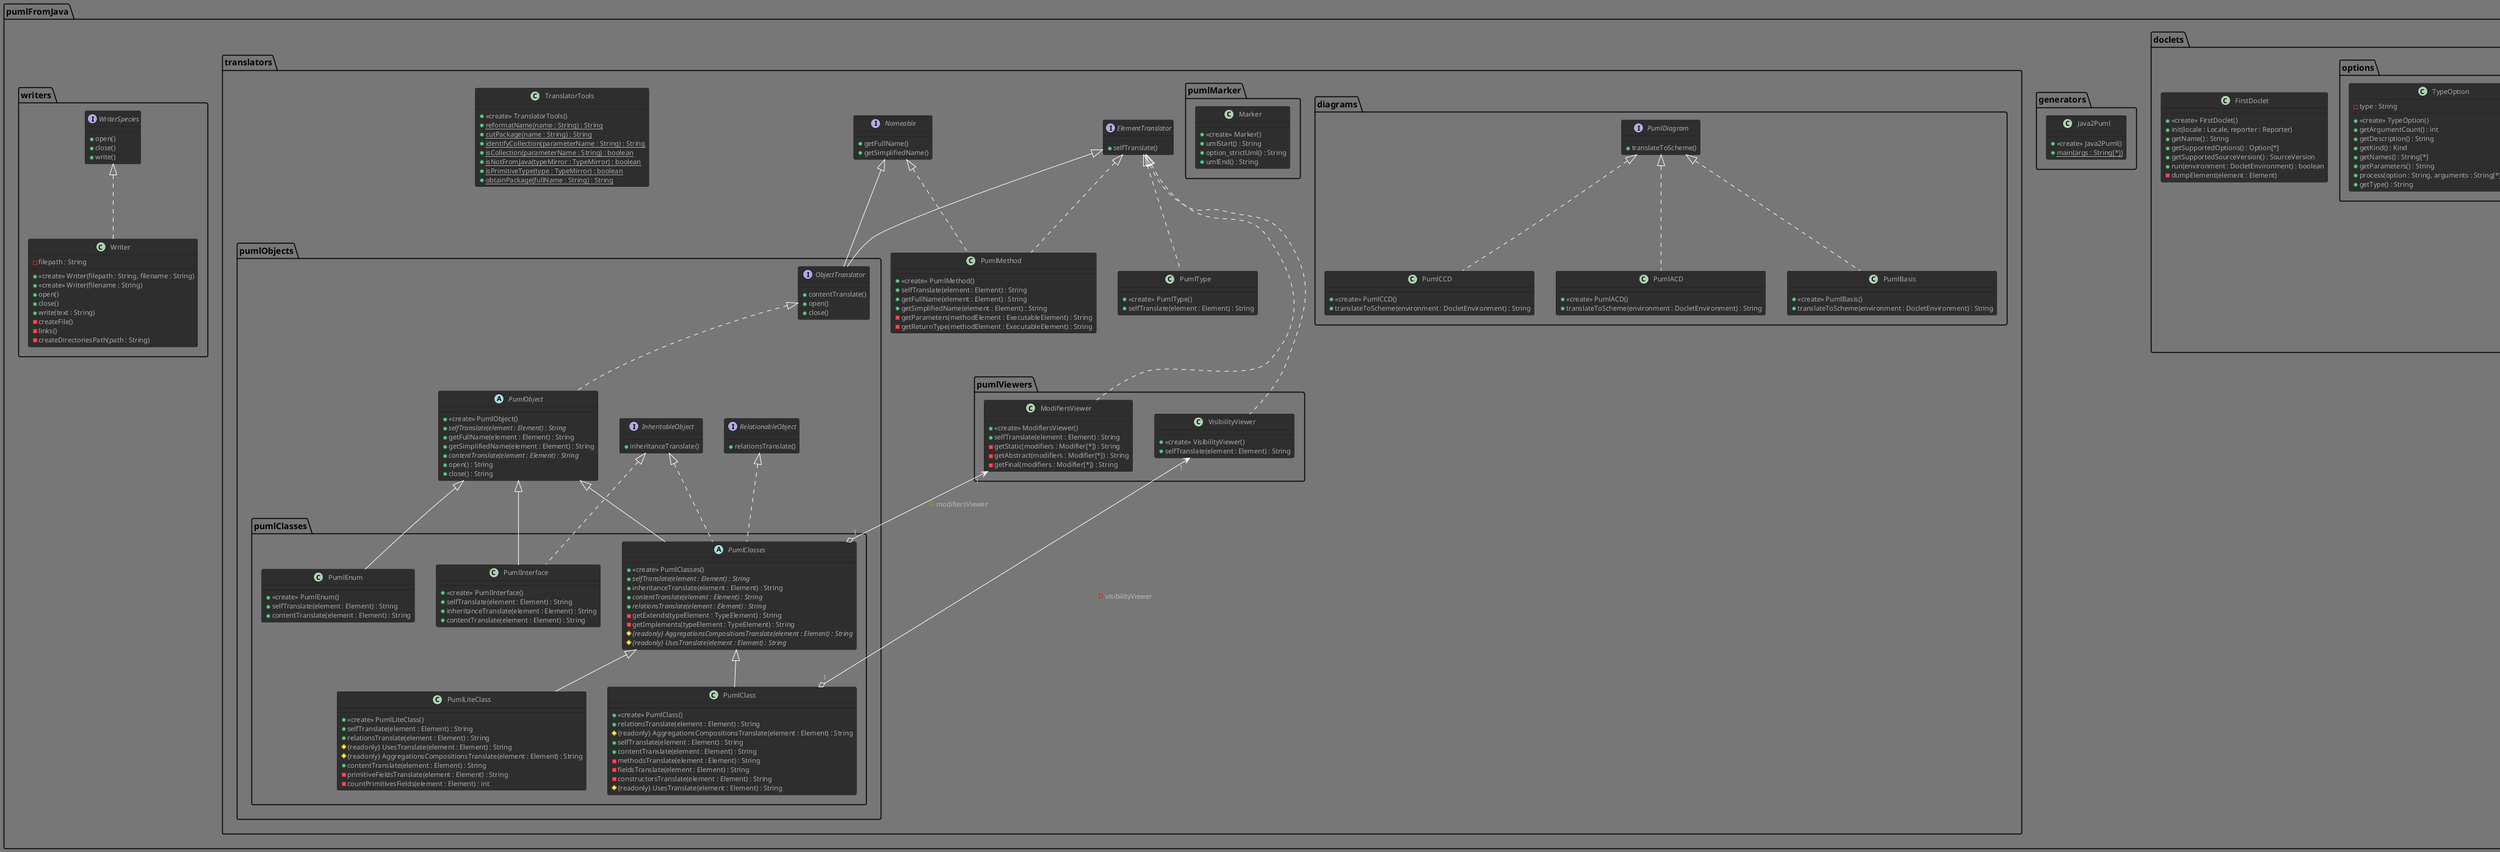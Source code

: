 @startuml
!theme reddress-darkgreen

class pumlFromJava.doclets.FirstDoclet {
+ <<create>> FirstDoclet()
+init(locale : Locale, reporter : Reporter)
+getName() : String
+getSupportedOptions() : Option[*]
+getSupportedSourceVersion() : SourceVersion
+run(environment : DocletEnvironment) : boolean
-dumpElement(element : Element)

}
class pumlFromJava.doclets.PumlDoclet {
+ <<create>> PumlDoclet()
+init(locale : Locale, reporter : Reporter)
+getName() : String
+getSupportedOptions() : Option[*]
+getSupportedSourceVersion() : SourceVersion
+run(environment : DocletEnvironment) : boolean
-generateACD(environment : DocletEnvironment)
-generateCCD(environment : DocletEnvironment)

}
class pumlFromJava.doclets.options.OutOption {
-NameFile : String
+ <<create>> OutOption()
+getArgumentCount() : int
+getDescription() : String
+getKind() : Kind
+getNames() : String[*]
+getParameters() : String
+process(option : String, arguments : String[*]) : boolean
+getFileName() : String

}
class pumlFromJava.doclets.options.PathOption {
-path : String
+ <<create>> PathOption()
+getArgumentCount() : int
+getDescription() : String
+getKind() : Kind
+getNames() : String[*]
+getParameters() : String
+process(option : String, arguments : String[*]) : boolean
+getPath() : String

}
class pumlFromJava.doclets.options.TypeOption {
-type : String
+ <<create>> TypeOption()
+getArgumentCount() : int
+getDescription() : String
+getKind() : Kind
+getNames() : String[*]
+getParameters() : String
+process(option : String, arguments : String[*]) : boolean
+getType() : String

}
class pumlFromJava.generators.Java2Puml {
+ <<create>> Java2Puml()
+ {static} main(args : String[*])

}
class pumlFromJava.translators.diagrams.PumlACD implements pumlFromJava.translators.diagrams.PumlDiagram {
+ <<create>> PumlACD()
+translateToScheme(environment : DocletEnvironment) : String

}
class pumlFromJava.translators.diagrams.PumlBasis implements pumlFromJava.translators.diagrams.PumlDiagram {
+ <<create>> PumlBasis()
+translateToScheme(environment : DocletEnvironment) : String

}
class pumlFromJava.translators.diagrams.PumlCCD implements pumlFromJava.translators.diagrams.PumlDiagram {
+ <<create>> PumlCCD()
+translateToScheme(environment : DocletEnvironment) : String

}
interface pumlFromJava.translators.diagrams.PumlDiagram {
+translateToScheme()

}
interface pumlFromJava.translators.ElementTranslator {
+selfTranslate()

}
interface pumlFromJava.translators.Nameable {
+getFullName()
+getSimplifiedName()

}
class pumlFromJava.translators.PumlMethod implements pumlFromJava.translators.ElementTranslator, pumlFromJava.translators.Nameable {
+ <<create>> PumlMethod()
+selfTranslate(element : Element) : String
+getFullName(element : Element) : String
+getSimplifiedName(element : Element) : String
-getParameters(methodElement : ExecutableElement) : String
-getReturnType(methodElement : ExecutableElement) : String

}
class pumlFromJava.translators.PumlType implements pumlFromJava.translators.ElementTranslator {
+ <<create>> PumlType()
+selfTranslate(element : Element) : String

}
class pumlFromJava.translators.TranslatorTools {
+ <<create>> TranslatorTools()
+ {static} reformatName(name : String) : String
+ {static} cutPackage(name : String) : String
+ {static} identifyCollection(parameterName : String) : String
+ {static} isCollection(parameterName : String) : boolean
+ {static} isNotFromJava(typeMirror : TypeMirror) : boolean
+ {static} isPrimitiveType(type : TypeMirror) : boolean
+ {static} obtainPackage(fullName : String) : String

}
class pumlFromJava.translators.pumlMarker.Marker {
+ <<create>> Marker()
+umlStart() : String
+option_strictUml() : String
+umlEnd() : String

}
interface pumlFromJava.translators.pumlObjects.InheritableObject {
+inheritanceTranslate()

}
interface pumlFromJava.translators.pumlObjects.ObjectTranslator extends pumlFromJava.translators.ElementTranslator, pumlFromJava.translators.Nameable {
+contentTranslate()
+open()
+close()

}
abstract pumlFromJava.translators.pumlObjects.PumlObject implements pumlFromJava.translators.pumlObjects.ObjectTranslator {
+ <<create>> PumlObject()
+ {abstract} selfTranslate(element : Element) : String
+getFullName(element : Element) : String
+getSimplifiedName(element : Element) : String
+ {abstract} contentTranslate(element : Element) : String
+open() : String
+close() : String

}
interface pumlFromJava.translators.pumlObjects.RelationableObject {
+relationsTranslate()

}
class pumlFromJava.translators.pumlObjects.pumlClasses.PumlClass extends pumlFromJava.translators.pumlObjects.pumlClasses.PumlClasses {
+ <<create>> PumlClass()
+relationsTranslate(element : Element) : String
# {readonly} AggregationsCompositionsTranslate(element : Element) : String
+selfTranslate(element : Element) : String
+contentTranslate(element : Element) : String
-methodsTranslate(element : Element) : String
-fieldsTranslate(element : Element) : String
-constructorsTranslate(element : Element) : String
# {readonly} UsesTranslate(element : Element) : String

}
abstract pumlFromJava.translators.pumlObjects.pumlClasses.PumlClasses extends pumlFromJava.translators.pumlObjects.PumlObject implements pumlFromJava.translators.pumlObjects.InheritableObject, pumlFromJava.translators.pumlObjects.RelationableObject {
+ <<create>> PumlClasses()
+ {abstract} selfTranslate(element : Element) : String
+inheritanceTranslate(element : Element) : String
+ {abstract} contentTranslate(element : Element) : String
+ {abstract} relationsTranslate(element : Element) : String
-getExtends(typeElement : TypeElement) : String
-getImplements(typeElement : TypeElement) : String
# {abstract}  {readonly} AggregationsCompositionsTranslate(element : Element) : String
# {abstract}  {readonly} UsesTranslate(element : Element) : String

}
class pumlFromJava.translators.pumlObjects.pumlClasses.PumlEnum extends pumlFromJava.translators.pumlObjects.PumlObject {
+ <<create>> PumlEnum()
+selfTranslate(element : Element) : String
+contentTranslate(element : Element) : String

}
class pumlFromJava.translators.pumlObjects.pumlClasses.PumlInterface extends pumlFromJava.translators.pumlObjects.PumlObject implements pumlFromJava.translators.pumlObjects.InheritableObject {
+ <<create>> PumlInterface()
+selfTranslate(element : Element) : String
+inheritanceTranslate(element : Element) : String
+contentTranslate(element : Element) : String

}
class pumlFromJava.translators.pumlObjects.pumlClasses.PumlLiteClass extends pumlFromJava.translators.pumlObjects.pumlClasses.PumlClasses {
+ <<create>> PumlLiteClass()
+selfTranslate(element : Element) : String
+relationsTranslate(element : Element) : String
# {readonly} UsesTranslate(element : Element) : String
# {readonly} AggregationsCompositionsTranslate(element : Element) : String
+contentTranslate(element : Element) : String
-primitiveFieldsTranslate(element : Element) : String
-countPrimitivesFields(element : Element) : int

}
class pumlFromJava.translators.pumlViewers.ModifiersViewer implements pumlFromJava.translators.ElementTranslator {
+ <<create>> ModifiersViewer()
+selfTranslate(element : Element) : String
-getStatic(modifiers : Modifier[*]) : String
-getAbstract(modifiers : Modifier[*]) : String
-getFinal(modifiers : Modifier[*]) : String

}
class pumlFromJava.translators.pumlViewers.VisibilityViewer implements pumlFromJava.translators.ElementTranslator {
+ <<create>> VisibilityViewer()
+selfTranslate(element : Element) : String

}
class pumlFromJava.writers.Writer implements pumlFromJava.writers.WriterSpecies {
-filepath : String
+ <<create>> Writer(filepath : String, filename : String)
+ <<create>> Writer(filename : String)
+open()
+close()
+write(text : String)
-createFile()
-links()
-createDirectoriesPath(path : String)

}
interface pumlFromJava.writers.WriterSpecies {
+open()
+close()
+write()

}
pumlFromJava.doclets.options.PathOption"1" <--o "1"PumlDoclet : -oPath
pumlFromJava.doclets.options.OutOption"1" <--o "1"PumlDoclet : -oOut
pumlFromJava.doclets.options.TypeOption"1" <--o "1"PumlDoclet : -oType
pumlFromJava.translators.pumlViewers.VisibilityViewer"1" <--o "1"PumlClass : -visibilityViewer
pumlFromJava.translators.pumlViewers.ModifiersViewer"1" <--o "1"PumlClasses : #modifiersViewer

@enduml

